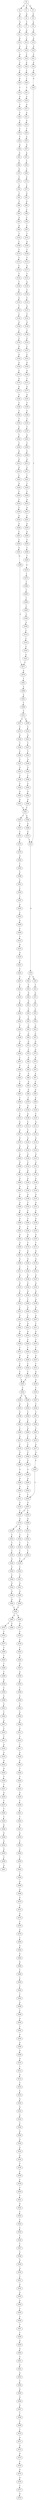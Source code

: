 strict digraph  {
	S0 -> S1 [ label = C ];
	S0 -> S2 [ label = G ];
	S0 -> S3 [ label = G ];
	S1 -> S4 [ label = A ];
	S2 -> S5 [ label = A ];
	S3 -> S6 [ label = G ];
	S4 -> S7 [ label = T ];
	S5 -> S8 [ label = G ];
	S6 -> S9 [ label = A ];
	S7 -> S10 [ label = G ];
	S8 -> S11 [ label = G ];
	S9 -> S12 [ label = G ];
	S10 -> S13 [ label = T ];
	S11 -> S14 [ label = A ];
	S12 -> S15 [ label = A ];
	S13 -> S16 [ label = G ];
	S14 -> S17 [ label = G ];
	S15 -> S18 [ label = A ];
	S16 -> S19 [ label = C ];
	S17 -> S20 [ label = A ];
	S18 -> S21 [ label = C ];
	S19 -> S22 [ label = A ];
	S20 -> S23 [ label = C ];
	S21 -> S24 [ label = A ];
	S22 -> S25 [ label = T ];
	S23 -> S26 [ label = C ];
	S24 -> S27 [ label = A ];
	S25 -> S28 [ label = T ];
	S26 -> S29 [ label = A ];
	S27 -> S30 [ label = G ];
	S28 -> S31 [ label = T ];
	S29 -> S32 [ label = C ];
	S30 -> S33 [ label = T ];
	S31 -> S34 [ label = A ];
	S32 -> S35 [ label = G ];
	S33 -> S36 [ label = A ];
	S34 -> S37 [ label = G ];
	S35 -> S38 [ label = T ];
	S36 -> S39 [ label = G ];
	S36 -> S40 [ label = C ];
	S37 -> S41 [ label = A ];
	S38 -> S42 [ label = C ];
	S39 -> S43 [ label = T ];
	S40 -> S44 [ label = C ];
	S41 -> S45 [ label = G ];
	S42 -> S46 [ label = C ];
	S43 -> S47 [ label = G ];
	S44 -> S48 [ label = G ];
	S45 -> S49 [ label = T ];
	S46 -> S50 [ label = C ];
	S47 -> S51 [ label = C ];
	S48 -> S52 [ label = G ];
	S49 -> S53 [ label = A ];
	S50 -> S54 [ label = T ];
	S51 -> S55 [ label = C ];
	S52 -> S56 [ label = C ];
	S53 -> S57 [ label = G ];
	S54 -> S58 [ label = A ];
	S55 -> S59 [ label = T ];
	S56 -> S60 [ label = T ];
	S57 -> S61 [ label = A ];
	S58 -> S62 [ label = G ];
	S59 -> S63 [ label = C ];
	S60 -> S64 [ label = C ];
	S61 -> S65 [ label = C ];
	S62 -> S66 [ label = T ];
	S63 -> S67 [ label = C ];
	S64 -> S68 [ label = C ];
	S65 -> S69 [ label = C ];
	S66 -> S70 [ label = G ];
	S67 -> S71 [ label = G ];
	S68 -> S72 [ label = G ];
	S69 -> S73 [ label = G ];
	S70 -> S74 [ label = C ];
	S71 -> S75 [ label = G ];
	S72 -> S76 [ label = C ];
	S73 -> S77 [ label = C ];
	S74 -> S78 [ label = A ];
	S75 -> S79 [ label = A ];
	S76 -> S80 [ label = G ];
	S77 -> S81 [ label = G ];
	S78 -> S82 [ label = C ];
	S79 -> S83 [ label = G ];
	S80 -> S84 [ label = C ];
	S81 -> S85 [ label = G ];
	S82 -> S86 [ label = T ];
	S83 -> S87 [ label = A ];
	S84 -> S88 [ label = C ];
	S85 -> S89 [ label = C ];
	S86 -> S90 [ label = A ];
	S87 -> S91 [ label = C ];
	S88 -> S92 [ label = A ];
	S89 -> S93 [ label = C ];
	S90 -> S94 [ label = G ];
	S91 -> S95 [ label = G ];
	S92 -> S96 [ label = G ];
	S93 -> S97 [ label = C ];
	S94 -> S98 [ label = A ];
	S95 -> S99 [ label = A ];
	S96 -> S100 [ label = C ];
	S97 -> S101 [ label = T ];
	S98 -> S102 [ label = C ];
	S99 -> S103 [ label = C ];
	S100 -> S104 [ label = G ];
	S101 -> S105 [ label = A ];
	S102 -> S106 [ label = C ];
	S103 -> S107 [ label = T ];
	S104 -> S108 [ label = A ];
	S105 -> S109 [ label = T ];
	S106 -> S110 [ label = T ];
	S107 -> S111 [ label = G ];
	S108 -> S112 [ label = C ];
	S109 -> S113 [ label = T ];
	S110 -> S114 [ label = C ];
	S111 -> S115 [ label = T ];
	S112 -> S116 [ label = T ];
	S113 -> S117 [ label = G ];
	S114 -> S118 [ label = C ];
	S115 -> S119 [ label = G ];
	S116 -> S120 [ label = G ];
	S117 -> S121 [ label = T ];
	S118 -> S122 [ label = T ];
	S119 -> S123 [ label = A ];
	S120 -> S124 [ label = G ];
	S121 -> S125 [ label = A ];
	S122 -> S126 [ label = T ];
	S123 -> S127 [ label = G ];
	S124 -> S128 [ label = G ];
	S125 -> S129 [ label = C ];
	S126 -> S130 [ label = G ];
	S127 -> S131 [ label = A ];
	S128 -> S132 [ label = C ];
	S129 -> S133 [ label = T ];
	S130 -> S134 [ label = G ];
	S131 -> S135 [ label = G ];
	S132 -> S136 [ label = G ];
	S133 -> S137 [ label = A ];
	S134 -> S138 [ label = T ];
	S135 -> S139 [ label = A ];
	S136 -> S140 [ label = A ];
	S137 -> S141 [ label = C ];
	S138 -> S142 [ label = C ];
	S139 -> S143 [ label = G ];
	S140 -> S144 [ label = C ];
	S141 -> S145 [ label = G ];
	S142 -> S146 [ label = G ];
	S143 -> S147 [ label = G ];
	S144 -> S148 [ label = G ];
	S145 -> S149 [ label = C ];
	S146 -> S150 [ label = T ];
	S147 -> S151 [ label = A ];
	S148 -> S152 [ label = T ];
	S149 -> S153 [ label = C ];
	S150 -> S154 [ label = C ];
	S151 -> S155 [ label = C ];
	S152 -> S156 [ label = C ];
	S153 -> S157 [ label = C ];
	S154 -> S158 [ label = G ];
	S155 -> S159 [ label = G ];
	S156 -> S160 [ label = C ];
	S157 -> S161 [ label = C ];
	S158 -> S162 [ label = G ];
	S159 -> S163 [ label = C ];
	S160 -> S164 [ label = C ];
	S161 -> S165 [ label = G ];
	S162 -> S166 [ label = A ];
	S163 -> S167 [ label = G ];
	S164 -> S168 [ label = G ];
	S165 -> S169 [ label = A ];
	S166 -> S170 [ label = C ];
	S167 -> S171 [ label = T ];
	S168 -> S172 [ label = C ];
	S169 -> S173 [ label = T ];
	S170 -> S174 [ label = A ];
	S171 -> S175 [ label = A ];
	S172 -> S176 [ label = A ];
	S173 -> S177 [ label = G ];
	S174 -> S178 [ label = G ];
	S175 -> S179 [ label = G ];
	S176 -> S180 [ label = G ];
	S177 -> S181 [ label = G ];
	S178 -> S182 [ label = C ];
	S179 -> S183 [ label = A ];
	S180 -> S184 [ label = T ];
	S181 -> S185 [ label = T ];
	S182 -> S186 [ label = C ];
	S183 -> S187 [ label = A ];
	S184 -> S188 [ label = G ];
	S185 -> S189 [ label = C ];
	S186 -> S190 [ label = T ];
	S187 -> S191 [ label = G ];
	S188 -> S192 [ label = A ];
	S189 -> S193 [ label = C ];
	S190 -> S194 [ label = T ];
	S191 -> S195 [ label = G ];
	S192 -> S196 [ label = G ];
	S193 -> S197 [ label = C ];
	S194 -> S198 [ label = C ];
	S195 -> S199 [ label = A ];
	S196 -> S200 [ label = T ];
	S197 -> S201 [ label = A ];
	S198 -> S202 [ label = T ];
	S199 -> S203 [ label = G ];
	S200 -> S204 [ label = G ];
	S201 -> S205 [ label = C ];
	S202 -> S206 [ label = C ];
	S203 -> S207 [ label = A ];
	S204 -> S208 [ label = C ];
	S205 -> S209 [ label = C ];
	S206 -> S210 [ label = G ];
	S207 -> S211 [ label = T ];
	S208 -> S212 [ label = G ];
	S209 -> S213 [ label = A ];
	S210 -> S214 [ label = G ];
	S211 -> S215 [ label = G ];
	S212 -> S216 [ label = A ];
	S213 -> S217 [ label = G ];
	S214 -> S218 [ label = A ];
	S215 -> S219 [ label = T ];
	S216 -> S220 [ label = C ];
	S217 -> S221 [ label = T ];
	S218 -> S222 [ label = C ];
	S219 -> S223 [ label = T ];
	S220 -> S224 [ label = T ];
	S221 -> S225 [ label = T ];
	S222 -> S226 [ label = A ];
	S223 -> S227 [ label = A ];
	S224 -> S228 [ label = G ];
	S225 -> S229 [ label = C ];
	S226 -> S230 [ label = C ];
	S227 -> S231 [ label = T ];
	S228 -> S232 [ label = C ];
	S229 -> S233 [ label = A ];
	S230 -> S234 [ label = T ];
	S231 -> S235 [ label = A ];
	S232 -> S236 [ label = T ];
	S233 -> S237 [ label = A ];
	S234 -> S238 [ label = C ];
	S235 -> S239 [ label = A ];
	S236 -> S240 [ label = A ];
	S237 -> S241 [ label = C ];
	S238 -> S242 [ label = G ];
	S239 -> S243 [ label = T ];
	S240 -> S244 [ label = C ];
	S241 -> S245 [ label = G ];
	S242 -> S246 [ label = G ];
	S243 -> S247 [ label = G ];
	S244 -> S248 [ label = G ];
	S244 -> S249 [ label = A ];
	S245 -> S250 [ label = A ];
	S246 -> S251 [ label = C ];
	S247 -> S252 [ label = C ];
	S248 -> S253 [ label = A ];
	S249 -> S254 [ label = A ];
	S250 -> S255 [ label = C ];
	S251 -> S256 [ label = C ];
	S252 -> S257 [ label = C ];
	S253 -> S258 [ label = G ];
	S254 -> S259 [ label = C ];
	S255 -> S260 [ label = C ];
	S256 -> S261 [ label = G ];
	S257 -> S262 [ label = A ];
	S258 -> S263 [ label = A ];
	S259 -> S264 [ label = C ];
	S260 -> S265 [ label = T ];
	S261 -> S266 [ label = A ];
	S262 -> S267 [ label = C ];
	S263 -> S268 [ label = C ];
	S264 -> S269 [ label = A ];
	S265 -> S270 [ label = G ];
	S266 -> S271 [ label = C ];
	S267 -> S272 [ label = G ];
	S268 -> S273 [ label = A ];
	S269 -> S274 [ label = C ];
	S270 -> S275 [ label = C ];
	S271 -> S276 [ label = A ];
	S272 -> S277 [ label = A ];
	S273 -> S278 [ label = C ];
	S274 -> S279 [ label = C ];
	S275 -> S280 [ label = T ];
	S276 -> S281 [ label = T ];
	S277 -> S282 [ label = G ];
	S278 -> S283 [ label = G ];
	S279 -> S284 [ label = C ];
	S280 -> S285 [ label = C ];
	S281 -> S286 [ label = C ];
	S282 -> S287 [ label = G ];
	S283 -> S288 [ label = C ];
	S284 -> S289 [ label = G ];
	S285 -> S290 [ label = T ];
	S286 -> S291 [ label = A ];
	S287 -> S292 [ label = T ];
	S288 -> S293 [ label = A ];
	S289 -> S294 [ label = A ];
	S290 -> S295 [ label = C ];
	S291 -> S296 [ label = T ];
	S292 -> S297 [ label = G ];
	S293 -> S298 [ label = G ];
	S294 -> S299 [ label = G ];
	S295 -> S300 [ label = C ];
	S296 -> S301 [ label = C ];
	S297 -> S302 [ label = T ];
	S297 -> S303 [ label = C ];
	S298 -> S304 [ label = G ];
	S299 -> S305 [ label = G ];
	S300 -> S306 [ label = G ];
	S301 -> S307 [ label = G ];
	S301 -> S308 [ label = A ];
	S302 -> S309 [ label = A ];
	S303 -> S310 [ label = A ];
	S304 -> S311 [ label = T ];
	S305 -> S292 [ label = T ];
	S306 -> S312 [ label = C ];
	S307 -> S313 [ label = C ];
	S308 -> S314 [ label = C ];
	S309 -> S315 [ label = C ];
	S310 -> S316 [ label = T ];
	S310 -> S317 [ label = C ];
	S311 -> S318 [ label = G ];
	S312 -> S319 [ label = C ];
	S313 -> S320 [ label = G ];
	S314 -> S321 [ label = G ];
	S315 -> S322 [ label = C ];
	S316 -> S323 [ label = C ];
	S317 -> S324 [ label = C ];
	S318 -> S303 [ label = C ];
	S319 -> S325 [ label = G ];
	S320 -> S326 [ label = T ];
	S321 -> S327 [ label = T ];
	S322 -> S328 [ label = T ];
	S323 -> S329 [ label = T ];
	S324 -> S330 [ label = T ];
	S325 -> S331 [ label = A ];
	S326 -> S332 [ label = C ];
	S327 -> S333 [ label = T ];
	S328 -> S334 [ label = T ];
	S329 -> S335 [ label = T ];
	S330 -> S336 [ label = T ];
	S331 -> S271 [ label = C ];
	S332 -> S337 [ label = C ];
	S333 -> S338 [ label = A ];
	S334 -> S339 [ label = T ];
	S335 -> S340 [ label = G ];
	S336 -> S339 [ label = T ];
	S337 -> S341 [ label = G ];
	S338 -> S342 [ label = G ];
	S339 -> S343 [ label = C ];
	S340 -> S344 [ label = C ];
	S341 -> S345 [ label = C ];
	S342 -> S346 [ label = C ];
	S343 -> S347 [ label = C ];
	S344 -> S348 [ label = C ];
	S345 -> S349 [ label = C ];
	S346 -> S350 [ label = C ];
	S347 -> S351 [ label = G ];
	S348 -> S352 [ label = G ];
	S349 -> S353 [ label = G ];
	S350 -> S354 [ label = G ];
	S351 -> S355 [ label = G ];
	S352 -> S356 [ label = G ];
	S353 -> S357 [ label = A ];
	S354 -> S358 [ label = A ];
	S355 -> S359 [ label = A ];
	S356 -> S360 [ label = A ];
	S357 -> S361 [ label = C ];
	S358 -> S361 [ label = C ];
	S359 -> S362 [ label = C ];
	S360 -> S362 [ label = C ];
	S361 -> S363 [ label = C ];
	S361 -> S364 [ label = A ];
	S362 -> S365 [ label = G ];
	S362 -> S366 [ label = A ];
	S363 -> S367 [ label = T ];
	S364 -> S368 [ label = A ];
	S365 -> S369 [ label = C ];
	S365 -> S370 [ label = T ];
	S366 -> S371 [ label = A ];
	S367 -> S372 [ label = C ];
	S368 -> S373 [ label = G ];
	S370 -> S374 [ label = C ];
	S371 -> S375 [ label = C ];
	S372 -> S376 [ label = T ];
	S373 -> S33 [ label = T ];
	S374 -> S377 [ label = T ];
	S375 -> S378 [ label = C ];
	S376 -> S379 [ label = C ];
	S377 -> S380 [ label = T ];
	S378 -> S381 [ label = C ];
	S379 -> S382 [ label = G ];
	S380 -> S383 [ label = T ];
	S381 -> S384 [ label = A ];
	S382 -> S385 [ label = T ];
	S383 -> S386 [ label = T ];
	S384 -> S387 [ label = G ];
	S385 -> S388 [ label = C ];
	S386 -> S389 [ label = T ];
	S387 -> S390 [ label = A ];
	S388 -> S391 [ label = C ];
	S389 -> S392 [ label = G ];
	S390 -> S393 [ label = A ];
	S391 -> S394 [ label = C ];
	S392 -> S395 [ label = T ];
	S393 -> S396 [ label = T ];
	S394 -> S397 [ label = T ];
	S395 -> S398 [ label = C ];
	S396 -> S399 [ label = C ];
	S397 -> S400 [ label = A ];
	S398 -> S401 [ label = C ];
	S399 -> S402 [ label = T ];
	S400 -> S403 [ label = C ];
	S401 -> S404 [ label = T ];
	S402 -> S405 [ label = A ];
	S403 -> S406 [ label = G ];
	S404 -> S407 [ label = A ];
	S405 -> S408 [ label = G ];
	S406 -> S409 [ label = C ];
	S407 -> S410 [ label = C ];
	S408 -> S411 [ label = A ];
	S409 -> S412 [ label = C ];
	S410 -> S413 [ label = T ];
	S411 -> S414 [ label = C ];
	S412 -> S415 [ label = G ];
	S413 -> S416 [ label = A ];
	S414 -> S417 [ label = T ];
	S415 -> S418 [ label = G ];
	S416 -> S419 [ label = G ];
	S417 -> S420 [ label = A ];
	S418 -> S421 [ label = C ];
	S419 -> S422 [ label = A ];
	S420 -> S423 [ label = C ];
	S421 -> S424 [ label = C ];
	S422 -> S425 [ label = A ];
	S423 -> S426 [ label = T ];
	S424 -> S427 [ label = C ];
	S425 -> S428 [ label = T ];
	S426 -> S429 [ label = C ];
	S427 -> S430 [ label = C ];
	S428 -> S431 [ label = T ];
	S429 -> S432 [ label = A ];
	S430 -> S433 [ label = T ];
	S431 -> S434 [ label = G ];
	S432 -> S435 [ label = G ];
	S433 -> S436 [ label = C ];
	S434 -> S437 [ label = T ];
	S435 -> S438 [ label = T ];
	S436 -> S439 [ label = T ];
	S437 -> S440 [ label = T ];
	S438 -> S441 [ label = T ];
	S439 -> S442 [ label = G ];
	S440 -> S443 [ label = C ];
	S441 -> S444 [ label = T ];
	S442 -> S445 [ label = C ];
	S443 -> S446 [ label = A ];
	S444 -> S447 [ label = G ];
	S445 -> S448 [ label = C ];
	S446 -> S449 [ label = G ];
	S447 -> S450 [ label = A ];
	S448 -> S451 [ label = A ];
	S449 -> S452 [ label = G ];
	S450 -> S453 [ label = C ];
	S451 -> S454 [ label = T ];
	S452 -> S455 [ label = G ];
	S453 -> S456 [ label = C ];
	S454 -> S457 [ label = C ];
	S455 -> S458 [ label = T ];
	S456 -> S459 [ label = T ];
	S457 -> S460 [ label = G ];
	S458 -> S461 [ label = A ];
	S459 -> S462 [ label = A ];
	S460 -> S463 [ label = G ];
	S462 -> S464 [ label = T ];
	S463 -> S465 [ label = T ];
	S464 -> S466 [ label = A ];
	S465 -> S467 [ label = C ];
	S466 -> S468 [ label = A ];
	S467 -> S469 [ label = C ];
	S468 -> S470 [ label = G ];
	S469 -> S471 [ label = G ];
	S470 -> S472 [ label = T ];
	S471 -> S473 [ label = C ];
	S472 -> S474 [ label = A ];
	S473 -> S475 [ label = A ];
	S474 -> S476 [ label = C ];
	S475 -> S477 [ label = A ];
	S476 -> S478 [ label = C ];
	S477 -> S479 [ label = G ];
	S478 -> S480 [ label = C ];
	S479 -> S481 [ label = G ];
	S480 -> S482 [ label = G ];
	S481 -> S483 [ label = A ];
	S482 -> S484 [ label = G ];
	S483 -> S485 [ label = G ];
	S484 -> S486 [ label = G ];
	S485 -> S487 [ label = C ];
	S486 -> S488 [ label = T ];
	S487 -> S489 [ label = G ];
	S488 -> S490 [ label = C ];
	S489 -> S491 [ label = G ];
	S490 -> S492 [ label = C ];
	S491 -> S493 [ label = C ];
	S492 -> S494 [ label = T ];
	S493 -> S495 [ label = G ];
	S494 -> S496 [ label = A ];
	S495 -> S497 [ label = A ];
	S496 -> S498 [ label = C ];
	S497 -> S499 [ label = G ];
	S498 -> S500 [ label = A ];
	S499 -> S501 [ label = A ];
	S500 -> S502 [ label = T ];
	S501 -> S503 [ label = G ];
	S502 -> S504 [ label = G ];
	S503 -> S505 [ label = G ];
	S504 -> S506 [ label = A ];
	S505 -> S507 [ label = C ];
	S506 -> S508 [ label = A ];
	S507 -> S509 [ label = G ];
	S508 -> S510 [ label = G ];
	S509 -> S511 [ label = C ];
	S510 -> S512 [ label = T ];
	S511 -> S513 [ label = A ];
	S512 -> S514 [ label = G ];
	S513 -> S515 [ label = G ];
	S514 -> S516 [ label = C ];
	S515 -> S517 [ label = C ];
	S516 -> S518 [ label = C ];
	S517 -> S519 [ label = G ];
	S518 -> S520 [ label = G ];
	S519 -> S521 [ label = C ];
	S520 -> S522 [ label = G ];
	S521 -> S523 [ label = G ];
	S522 -> S524 [ label = G ];
	S523 -> S525 [ label = A ];
	S524 -> S526 [ label = C ];
	S525 -> S527 [ label = G ];
	S526 -> S528 [ label = G ];
	S527 -> S529 [ label = C ];
	S528 -> S530 [ label = G ];
	S529 -> S531 [ label = T ];
	S530 -> S532 [ label = A ];
	S531 -> S533 [ label = G ];
	S532 -> S534 [ label = G ];
	S533 -> S535 [ label = C ];
	S534 -> S536 [ label = C ];
	S535 -> S537 [ label = T ];
	S536 -> S538 [ label = C ];
	S537 -> S240 [ label = A ];
	S538 -> S539 [ label = C ];
	S539 -> S540 [ label = C ];
	S540 -> S541 [ label = C ];
	S541 -> S542 [ label = G ];
	S542 -> S543 [ label = C ];
	S543 -> S544 [ label = T ];
	S544 -> S545 [ label = C ];
	S545 -> S546 [ label = T ];
	S546 -> S547 [ label = T ];
	S547 -> S548 [ label = C ];
	S548 -> S549 [ label = G ];
	S549 -> S550 [ label = A ];
	S550 -> S551 [ label = C ];
	S551 -> S552 [ label = G ];
	S552 -> S553 [ label = G ];
	S553 -> S554 [ label = A ];
	S554 -> S555 [ label = C ];
	S555 -> S556 [ label = C ];
	S556 -> S557 [ label = T ];
	S557 -> S558 [ label = T ];
	S558 -> S559 [ label = A ];
	S559 -> S560 [ label = G ];
	S560 -> S561 [ label = C ];
	S561 -> S562 [ label = G ];
	S562 -> S563 [ label = A ];
	S563 -> S564 [ label = C ];
	S564 -> S565 [ label = A ];
	S565 -> S566 [ label = G ];
	S566 -> S567 [ label = G ];
	S567 -> S568 [ label = T ];
	S568 -> S569 [ label = C ];
	S569 -> S570 [ label = T ];
	S570 -> S571 [ label = A ];
	S571 -> S572 [ label = G ];
	S572 -> S573 [ label = A ];
	S573 -> S574 [ label = C ];
	S574 -> S575 [ label = G ];
	S575 -> S576 [ label = G ];
	S576 -> S577 [ label = T ];
	S577 -> S578 [ label = A ];
}
